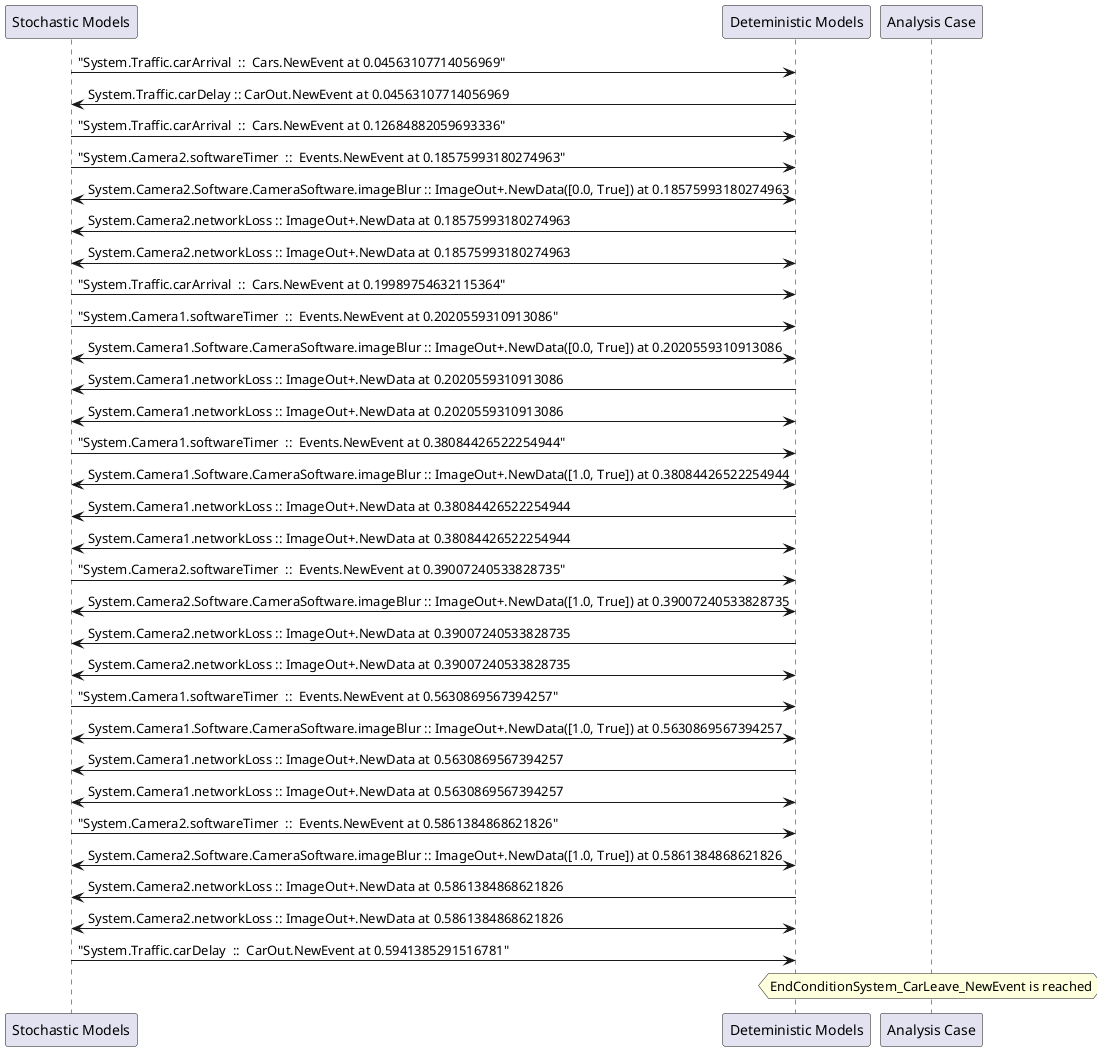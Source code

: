 
	@startuml
	participant "Stochastic Models" as stochmodel
	participant "Deteministic Models" as detmodel
	participant "Analysis Case" as analysis
	{24585_stop} stochmodel -> detmodel : "System.Traffic.carArrival  ::  Cars.NewEvent at 0.04563107714056969"
{24593_start} detmodel -> stochmodel : System.Traffic.carDelay :: CarOut.NewEvent at 0.04563107714056969
{24586_stop} stochmodel -> detmodel : "System.Traffic.carArrival  ::  Cars.NewEvent at 0.12684882059693336"
{24570_stop} stochmodel -> detmodel : "System.Camera2.softwareTimer  ::  Events.NewEvent at 0.18575993180274963"
detmodel <-> stochmodel : System.Camera2.Software.CameraSoftware.imageBlur :: ImageOut+.NewData([0.0, True]) at 0.18575993180274963
detmodel -> stochmodel : System.Camera2.networkLoss :: ImageOut+.NewData at 0.18575993180274963
detmodel <-> stochmodel : System.Camera2.networkLoss :: ImageOut+.NewData at 0.18575993180274963
{24587_stop} stochmodel -> detmodel : "System.Traffic.carArrival  ::  Cars.NewEvent at 0.19989754632115364"
{24554_stop} stochmodel -> detmodel : "System.Camera1.softwareTimer  ::  Events.NewEvent at 0.2020559310913086"
detmodel <-> stochmodel : System.Camera1.Software.CameraSoftware.imageBlur :: ImageOut+.NewData([0.0, True]) at 0.2020559310913086
detmodel -> stochmodel : System.Camera1.networkLoss :: ImageOut+.NewData at 0.2020559310913086
detmodel <-> stochmodel : System.Camera1.networkLoss :: ImageOut+.NewData at 0.2020559310913086
{24555_stop} stochmodel -> detmodel : "System.Camera1.softwareTimer  ::  Events.NewEvent at 0.38084426522254944"
detmodel <-> stochmodel : System.Camera1.Software.CameraSoftware.imageBlur :: ImageOut+.NewData([1.0, True]) at 0.38084426522254944
detmodel -> stochmodel : System.Camera1.networkLoss :: ImageOut+.NewData at 0.38084426522254944
detmodel <-> stochmodel : System.Camera1.networkLoss :: ImageOut+.NewData at 0.38084426522254944
{24571_stop} stochmodel -> detmodel : "System.Camera2.softwareTimer  ::  Events.NewEvent at 0.39007240533828735"
detmodel <-> stochmodel : System.Camera2.Software.CameraSoftware.imageBlur :: ImageOut+.NewData([1.0, True]) at 0.39007240533828735
detmodel -> stochmodel : System.Camera2.networkLoss :: ImageOut+.NewData at 0.39007240533828735
detmodel <-> stochmodel : System.Camera2.networkLoss :: ImageOut+.NewData at 0.39007240533828735
{24556_stop} stochmodel -> detmodel : "System.Camera1.softwareTimer  ::  Events.NewEvent at 0.5630869567394257"
detmodel <-> stochmodel : System.Camera1.Software.CameraSoftware.imageBlur :: ImageOut+.NewData([1.0, True]) at 0.5630869567394257
detmodel -> stochmodel : System.Camera1.networkLoss :: ImageOut+.NewData at 0.5630869567394257
detmodel <-> stochmodel : System.Camera1.networkLoss :: ImageOut+.NewData at 0.5630869567394257
{24572_stop} stochmodel -> detmodel : "System.Camera2.softwareTimer  ::  Events.NewEvent at 0.5861384868621826"
detmodel <-> stochmodel : System.Camera2.Software.CameraSoftware.imageBlur :: ImageOut+.NewData([1.0, True]) at 0.5861384868621826
detmodel -> stochmodel : System.Camera2.networkLoss :: ImageOut+.NewData at 0.5861384868621826
detmodel <-> stochmodel : System.Camera2.networkLoss :: ImageOut+.NewData at 0.5861384868621826
{24593_stop} stochmodel -> detmodel : "System.Traffic.carDelay  ::  CarOut.NewEvent at 0.5941385291516781"
{24593_start} <-> {24593_stop} : delay
hnote over analysis 
EndConditionSystem_CarLeave_NewEvent is reached
endnote
@enduml